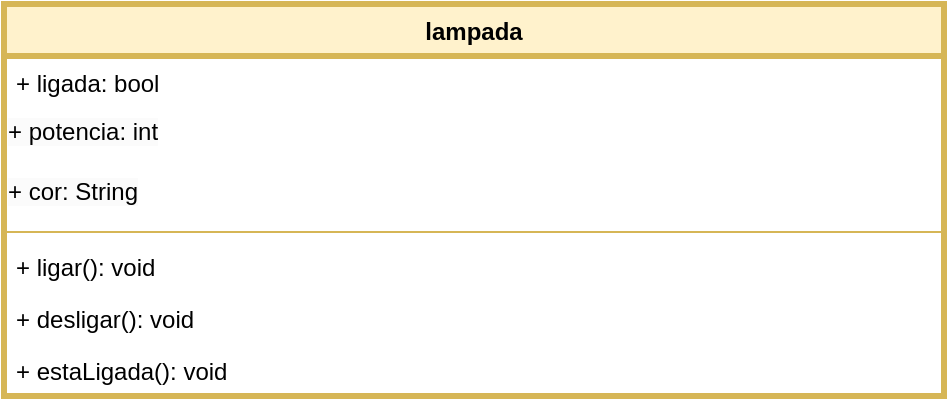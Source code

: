 <mxfile version="23.1.6" type="device">
  <diagram name="Página-1" id="2CD3DUIf5q7oNG0_CJT9">
    <mxGraphModel dx="1434" dy="780" grid="1" gridSize="10" guides="1" tooltips="1" connect="1" arrows="1" fold="1" page="1" pageScale="1" pageWidth="827" pageHeight="1169" math="0" shadow="0">
      <root>
        <mxCell id="0" />
        <mxCell id="1" parent="0" />
        <mxCell id="6X_Act130VGcohsxyBt9-1" value="lampada" style="swimlane;fontStyle=1;align=center;verticalAlign=top;childLayout=stackLayout;horizontal=1;startSize=26;horizontalStack=0;resizeParent=1;resizeParentMax=0;resizeLast=0;collapsible=1;marginBottom=0;whiteSpace=wrap;html=1;strokeWidth=3;perimeterSpacing=1;fillColor=#fff2cc;strokeColor=#d6b656;" vertex="1" parent="1">
          <mxGeometry x="179" y="70" width="470" height="196" as="geometry" />
        </mxCell>
        <mxCell id="6X_Act130VGcohsxyBt9-2" value="+ ligada: bool" style="text;strokeColor=none;fillColor=none;align=left;verticalAlign=top;spacingLeft=4;spacingRight=4;overflow=hidden;rotatable=0;points=[[0,0.5],[1,0.5]];portConstraint=eastwest;whiteSpace=wrap;html=1;" vertex="1" parent="6X_Act130VGcohsxyBt9-1">
          <mxGeometry y="26" width="470" height="24" as="geometry" />
        </mxCell>
        <mxCell id="6X_Act130VGcohsxyBt9-5" value="&lt;span style=&quot;color: rgb(0, 0, 0); font-family: Helvetica; font-size: 12px; font-style: normal; font-variant-ligatures: normal; font-variant-caps: normal; font-weight: 400; letter-spacing: normal; orphans: 2; text-align: left; text-indent: 0px; text-transform: none; widows: 2; word-spacing: 0px; -webkit-text-stroke-width: 0px; background-color: rgb(251, 251, 251); text-decoration-thickness: initial; text-decoration-style: initial; text-decoration-color: initial; float: none; display: inline !important;&quot;&gt;+ potencia: int&lt;/span&gt;" style="text;whiteSpace=wrap;html=1;" vertex="1" parent="6X_Act130VGcohsxyBt9-1">
          <mxGeometry y="50" width="470" height="30" as="geometry" />
        </mxCell>
        <mxCell id="6X_Act130VGcohsxyBt9-6" value="&lt;span style=&quot;color: rgb(0, 0, 0); font-family: Helvetica; font-size: 12px; font-style: normal; font-variant-ligatures: normal; font-variant-caps: normal; font-weight: 400; letter-spacing: normal; orphans: 2; text-align: left; text-indent: 0px; text-transform: none; widows: 2; word-spacing: 0px; -webkit-text-stroke-width: 0px; background-color: rgb(251, 251, 251); text-decoration-thickness: initial; text-decoration-style: initial; text-decoration-color: initial; float: none; display: inline !important;&quot;&gt;+ cor: String&lt;/span&gt;" style="text;whiteSpace=wrap;html=1;" vertex="1" parent="6X_Act130VGcohsxyBt9-1">
          <mxGeometry y="80" width="470" height="30" as="geometry" />
        </mxCell>
        <mxCell id="6X_Act130VGcohsxyBt9-3" value="" style="line;strokeWidth=1;fillColor=none;align=left;verticalAlign=middle;spacingTop=-1;spacingLeft=3;spacingRight=3;rotatable=0;labelPosition=right;points=[];portConstraint=eastwest;strokeColor=inherit;" vertex="1" parent="6X_Act130VGcohsxyBt9-1">
          <mxGeometry y="110" width="470" height="8" as="geometry" />
        </mxCell>
        <mxCell id="6X_Act130VGcohsxyBt9-4" value="+ ligar(): void" style="text;strokeColor=none;fillColor=none;align=left;verticalAlign=top;spacingLeft=4;spacingRight=4;overflow=hidden;rotatable=0;points=[[0,0.5],[1,0.5]];portConstraint=eastwest;whiteSpace=wrap;html=1;" vertex="1" parent="6X_Act130VGcohsxyBt9-1">
          <mxGeometry y="118" width="470" height="26" as="geometry" />
        </mxCell>
        <mxCell id="6X_Act130VGcohsxyBt9-7" value="+ desligar(): void" style="text;strokeColor=none;fillColor=none;align=left;verticalAlign=top;spacingLeft=4;spacingRight=4;overflow=hidden;rotatable=0;points=[[0,0.5],[1,0.5]];portConstraint=eastwest;whiteSpace=wrap;html=1;" vertex="1" parent="6X_Act130VGcohsxyBt9-1">
          <mxGeometry y="144" width="470" height="26" as="geometry" />
        </mxCell>
        <mxCell id="6X_Act130VGcohsxyBt9-8" value="+ estaLigada(): void" style="text;strokeColor=none;fillColor=none;align=left;verticalAlign=top;spacingLeft=4;spacingRight=4;overflow=hidden;rotatable=0;points=[[0,0.5],[1,0.5]];portConstraint=eastwest;whiteSpace=wrap;html=1;" vertex="1" parent="6X_Act130VGcohsxyBt9-1">
          <mxGeometry y="170" width="470" height="26" as="geometry" />
        </mxCell>
      </root>
    </mxGraphModel>
  </diagram>
</mxfile>
